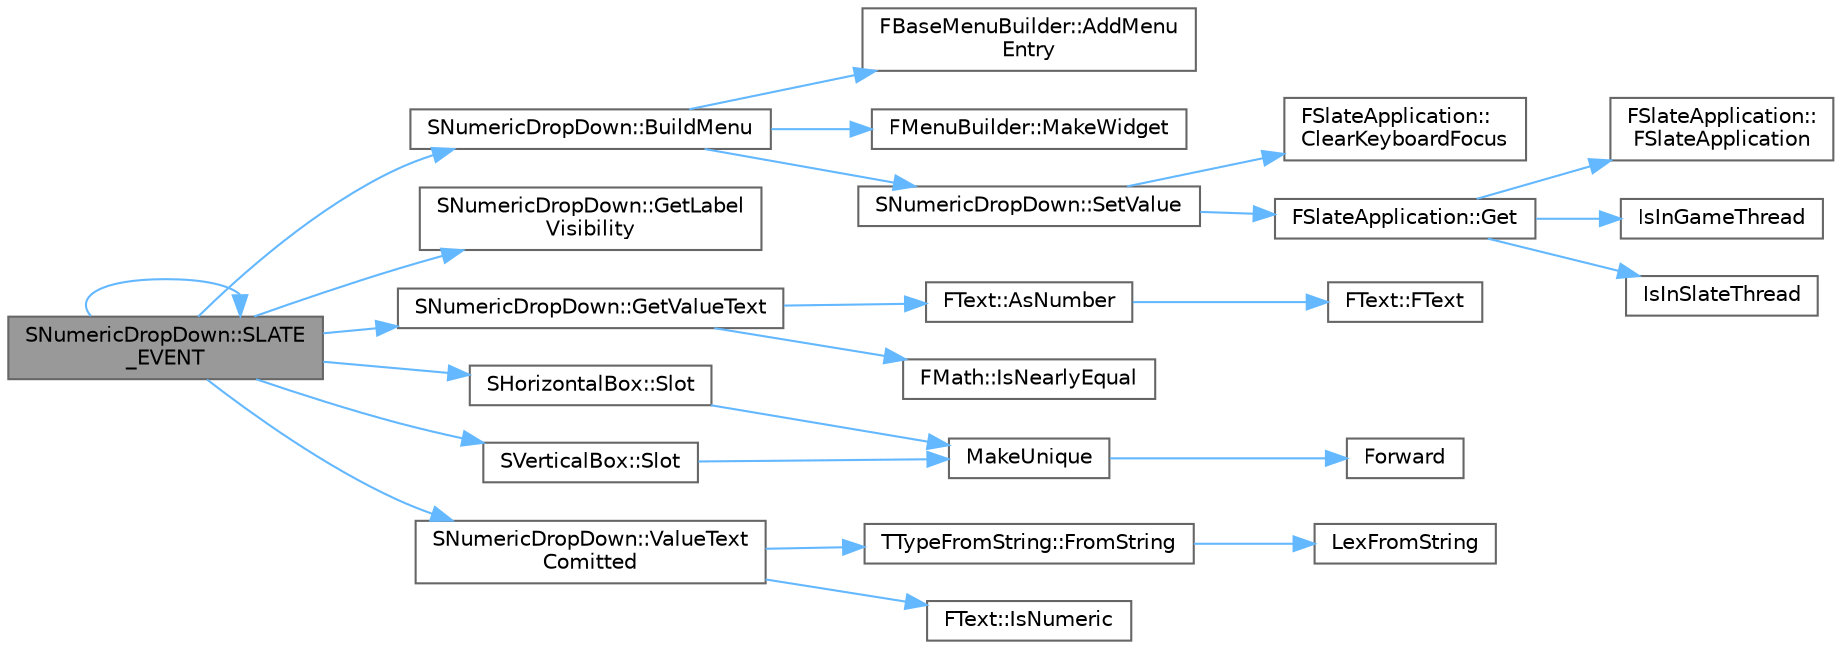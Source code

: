 digraph "SNumericDropDown::SLATE_EVENT"
{
 // INTERACTIVE_SVG=YES
 // LATEX_PDF_SIZE
  bgcolor="transparent";
  edge [fontname=Helvetica,fontsize=10,labelfontname=Helvetica,labelfontsize=10];
  node [fontname=Helvetica,fontsize=10,shape=box,height=0.2,width=0.4];
  rankdir="LR";
  Node1 [id="Node000001",label="SNumericDropDown::SLATE\l_EVENT",height=0.2,width=0.4,color="gray40", fillcolor="grey60", style="filled", fontcolor="black",tooltip="The callback for when the value changes."];
  Node1 -> Node2 [id="edge1_Node000001_Node000002",color="steelblue1",style="solid",tooltip=" "];
  Node2 [id="Node000002",label="SNumericDropDown::BuildMenu",height=0.2,width=0.4,color="grey40", fillcolor="white", style="filled",URL="$d0/d12/classSNumericDropDown.html#aae9e7aa3b65787acec2a9ad1c209bdee",tooltip=" "];
  Node2 -> Node3 [id="edge2_Node000002_Node000003",color="steelblue1",style="solid",tooltip=" "];
  Node3 [id="Node000003",label="FBaseMenuBuilder::AddMenu\lEntry",height=0.2,width=0.4,color="grey40", fillcolor="white", style="filled",URL="$d9/dad/classFBaseMenuBuilder.html#a4e5af6f98a8e32a9454ea64b23910afe",tooltip="Adds a menu entry."];
  Node2 -> Node4 [id="edge3_Node000002_Node000004",color="steelblue1",style="solid",tooltip=" "];
  Node4 [id="Node000004",label="FMenuBuilder::MakeWidget",height=0.2,width=0.4,color="grey40", fillcolor="white", style="filled",URL="$dd/d3a/classFMenuBuilder.html#aa33f4afce0f912be3a0c11a8da9655b9",tooltip="Creates a widget for this MultiBox."];
  Node2 -> Node5 [id="edge4_Node000002_Node000005",color="steelblue1",style="solid",tooltip=" "];
  Node5 [id="Node000005",label="SNumericDropDown::SetValue",height=0.2,width=0.4,color="grey40", fillcolor="white", style="filled",URL="$d0/d12/classSNumericDropDown.html#a4cc9546c3a96ab229367c148b112503e",tooltip=" "];
  Node5 -> Node6 [id="edge5_Node000005_Node000006",color="steelblue1",style="solid",tooltip=" "];
  Node6 [id="Node000006",label="FSlateApplication::\lClearKeyboardFocus",height=0.2,width=0.4,color="grey40", fillcolor="white", style="filled",URL="$dc/df2/classFSlateApplication.html#ac9ba092844dd0b9bd51c108ebdeae873",tooltip="Clears keyboard focus, if any widget is currently focused."];
  Node5 -> Node7 [id="edge6_Node000005_Node000007",color="steelblue1",style="solid",tooltip=" "];
  Node7 [id="Node000007",label="FSlateApplication::Get",height=0.2,width=0.4,color="grey40", fillcolor="white", style="filled",URL="$dc/df2/classFSlateApplication.html#ab6234a47a7d8f3e5f069e145aa74ccae",tooltip="Returns the current instance of the application."];
  Node7 -> Node8 [id="edge7_Node000007_Node000008",color="steelblue1",style="solid",tooltip=" "];
  Node8 [id="Node000008",label="FSlateApplication::\lFSlateApplication",height=0.2,width=0.4,color="grey40", fillcolor="white", style="filled",URL="$dc/df2/classFSlateApplication.html#a48184993c71d99fcba758fc94b64888d",tooltip=" "];
  Node7 -> Node9 [id="edge8_Node000007_Node000009",color="steelblue1",style="solid",tooltip=" "];
  Node9 [id="Node000009",label="IsInGameThread",height=0.2,width=0.4,color="grey40", fillcolor="white", style="filled",URL="$d5/d8c/CoreGlobals_8h.html#aef9b701034d58fd883a90af440707365",tooltip=" "];
  Node7 -> Node10 [id="edge9_Node000007_Node000010",color="steelblue1",style="solid",tooltip=" "];
  Node10 [id="Node000010",label="IsInSlateThread",height=0.2,width=0.4,color="grey40", fillcolor="white", style="filled",URL="$d5/d8c/CoreGlobals_8h.html#ae041972a389309c54a5803d7e5cb42bc",tooltip=" "];
  Node1 -> Node11 [id="edge10_Node000001_Node000011",color="steelblue1",style="solid",tooltip=" "];
  Node11 [id="Node000011",label="SNumericDropDown::GetLabel\lVisibility",height=0.2,width=0.4,color="grey40", fillcolor="white", style="filled",URL="$d0/d12/classSNumericDropDown.html#ac6e2a7e17b5faf5e9ae889120cec27b0",tooltip=" "];
  Node1 -> Node12 [id="edge11_Node000001_Node000012",color="steelblue1",style="solid",tooltip=" "];
  Node12 [id="Node000012",label="SNumericDropDown::GetValueText",height=0.2,width=0.4,color="grey40", fillcolor="white", style="filled",URL="$d0/d12/classSNumericDropDown.html#af75835be43fe7cd0eaf8650694971e40",tooltip=" "];
  Node12 -> Node13 [id="edge12_Node000012_Node000013",color="steelblue1",style="solid",tooltip=" "];
  Node13 [id="Node000013",label="FText::AsNumber",height=0.2,width=0.4,color="grey40", fillcolor="white", style="filled",URL="$d0/dcb/classFText.html#a5fd37ac92e085ef4f2b7ed1894be5baa",tooltip="Generate an FText that represents the passed number in the current culture."];
  Node13 -> Node14 [id="edge13_Node000013_Node000014",color="steelblue1",style="solid",tooltip=" "];
  Node14 [id="Node000014",label="FText::FText",height=0.2,width=0.4,color="grey40", fillcolor="white", style="filled",URL="$d0/dcb/classFText.html#aed2543585ee29658b23f660d8108334c",tooltip=" "];
  Node12 -> Node15 [id="edge14_Node000012_Node000015",color="steelblue1",style="solid",tooltip=" "];
  Node15 [id="Node000015",label="FMath::IsNearlyEqual",height=0.2,width=0.4,color="grey40", fillcolor="white", style="filled",URL="$dc/d20/structFMath.html#ae8c3d4ef867662795d84488ee590bcbd",tooltip="Checks if two floating point numbers are nearly equal."];
  Node1 -> Node1 [id="edge15_Node000001_Node000001",color="steelblue1",style="solid",tooltip=" "];
  Node1 -> Node16 [id="edge16_Node000001_Node000016",color="steelblue1",style="solid",tooltip=" "];
  Node16 [id="Node000016",label="SHorizontalBox::Slot",height=0.2,width=0.4,color="grey40", fillcolor="white", style="filled",URL="$d4/dc0/classSHorizontalBox.html#a4a82642c403b50090370584e252cd9b5",tooltip=" "];
  Node16 -> Node17 [id="edge17_Node000016_Node000017",color="steelblue1",style="solid",tooltip=" "];
  Node17 [id="Node000017",label="MakeUnique",height=0.2,width=0.4,color="grey40", fillcolor="white", style="filled",URL="$de/d1a/UniquePtr_8h.html#a9e3be2ab9b6efa8383f83df1c1a22239",tooltip="Allocates a new object of type T with the given arguments and returns it as a TUniquePtr."];
  Node17 -> Node18 [id="edge18_Node000017_Node000018",color="steelblue1",style="solid",tooltip=" "];
  Node18 [id="Node000018",label="Forward",height=0.2,width=0.4,color="grey40", fillcolor="white", style="filled",URL="$d4/d24/UnrealTemplate_8h.html#a68f280c1d561a8899a1e9e3ea8405d00",tooltip="Forward will cast a reference to an rvalue reference."];
  Node1 -> Node19 [id="edge19_Node000001_Node000019",color="steelblue1",style="solid",tooltip=" "];
  Node19 [id="Node000019",label="SVerticalBox::Slot",height=0.2,width=0.4,color="grey40", fillcolor="white", style="filled",URL="$d9/d45/classSVerticalBox.html#a83dedd23e90b84fba20851575b8cb036",tooltip=" "];
  Node19 -> Node17 [id="edge20_Node000019_Node000017",color="steelblue1",style="solid",tooltip=" "];
  Node1 -> Node20 [id="edge21_Node000001_Node000020",color="steelblue1",style="solid",tooltip=" "];
  Node20 [id="Node000020",label="SNumericDropDown::ValueText\lComitted",height=0.2,width=0.4,color="grey40", fillcolor="white", style="filled",URL="$d0/d12/classSNumericDropDown.html#a5fe4d1f17ccc28c3f473294d120e2cf0",tooltip=" "];
  Node20 -> Node21 [id="edge22_Node000020_Node000021",color="steelblue1",style="solid",tooltip=" "];
  Node21 [id="Node000021",label="TTypeFromString::FromString",height=0.2,width=0.4,color="grey40", fillcolor="white", style="filled",URL="$de/d41/structTTypeFromString.html#aa2a80563f28b6c06054e2ddd80173431",tooltip=" "];
  Node21 -> Node22 [id="edge23_Node000021_Node000022",color="steelblue1",style="solid",tooltip=" "];
  Node22 [id="Node000022",label="LexFromString",height=0.2,width=0.4,color="grey40", fillcolor="white", style="filled",URL="$df/ddd/IOSAppDelegate_8h.html#af9f2b0076d9c41a910f9e9583fdbb88d",tooltip=" "];
  Node20 -> Node23 [id="edge24_Node000020_Node000023",color="steelblue1",style="solid",tooltip=" "];
  Node23 [id="Node000023",label="FText::IsNumeric",height=0.2,width=0.4,color="grey40", fillcolor="white", style="filled",URL="$d0/dcb/classFText.html#ab346e264ba6a733f0b242c89ad460f58",tooltip=" "];
}
